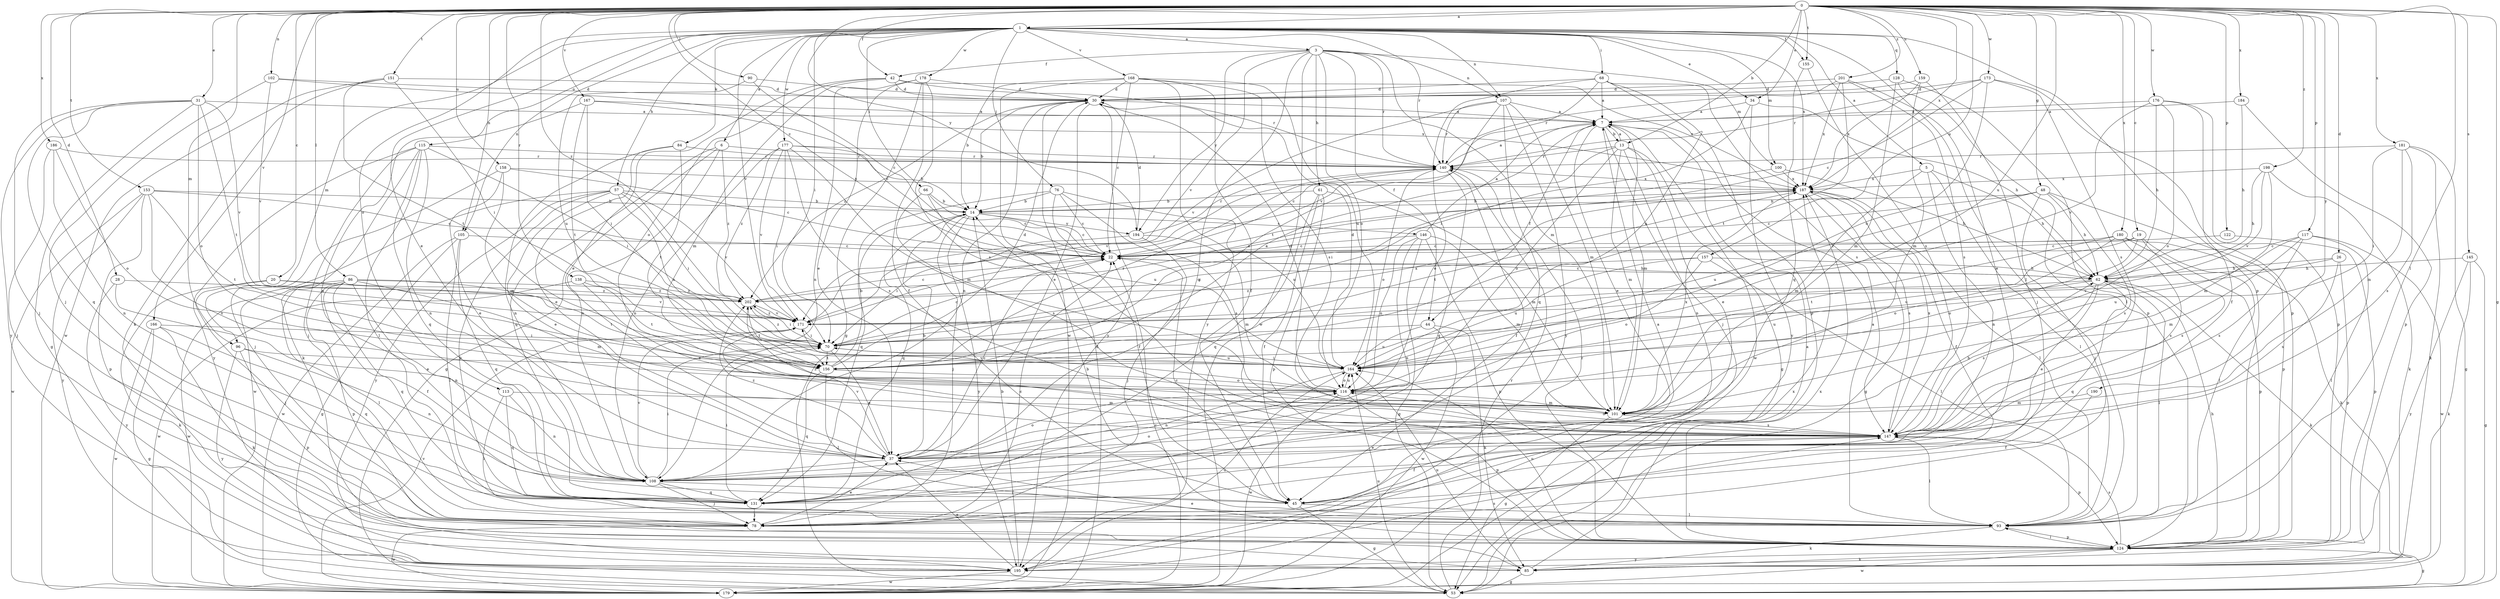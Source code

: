 strict digraph  {
0;
1;
3;
5;
6;
7;
13;
14;
19;
20;
22;
26;
28;
30;
31;
34;
37;
42;
44;
45;
48;
53;
57;
61;
62;
66;
68;
70;
76;
78;
84;
85;
86;
90;
93;
96;
100;
101;
102;
105;
107;
108;
113;
115;
116;
117;
122;
124;
128;
131;
138;
140;
145;
146;
147;
151;
153;
155;
156;
157;
158;
159;
164;
166;
167;
168;
171;
173;
176;
177;
178;
179;
180;
181;
184;
186;
187;
190;
194;
195;
198;
201;
202;
0 -> 1  [label=a];
0 -> 13  [label=b];
0 -> 19  [label=c];
0 -> 20  [label=c];
0 -> 22  [label=c];
0 -> 26  [label=d];
0 -> 28  [label=d];
0 -> 31  [label=e];
0 -> 34  [label=e];
0 -> 42  [label=f];
0 -> 48  [label=g];
0 -> 53  [label=g];
0 -> 86  [label=l];
0 -> 90  [label=l];
0 -> 93  [label=l];
0 -> 96  [label=m];
0 -> 102  [label=n];
0 -> 105  [label=n];
0 -> 117  [label=p];
0 -> 122  [label=p];
0 -> 138  [label=r];
0 -> 145  [label=s];
0 -> 151  [label=t];
0 -> 153  [label=t];
0 -> 155  [label=t];
0 -> 157  [label=u];
0 -> 158  [label=u];
0 -> 159  [label=u];
0 -> 164  [label=u];
0 -> 166  [label=v];
0 -> 167  [label=v];
0 -> 173  [label=w];
0 -> 176  [label=w];
0 -> 180  [label=x];
0 -> 181  [label=x];
0 -> 184  [label=x];
0 -> 186  [label=x];
0 -> 187  [label=x];
0 -> 190  [label=y];
0 -> 194  [label=y];
0 -> 198  [label=z];
0 -> 201  [label=z];
0 -> 202  [label=z];
1 -> 3  [label=a];
1 -> 5  [label=a];
1 -> 6  [label=a];
1 -> 34  [label=e];
1 -> 37  [label=e];
1 -> 57  [label=h];
1 -> 66  [label=i];
1 -> 68  [label=i];
1 -> 70  [label=i];
1 -> 76  [label=j];
1 -> 84  [label=k];
1 -> 93  [label=l];
1 -> 96  [label=m];
1 -> 100  [label=m];
1 -> 105  [label=n];
1 -> 107  [label=n];
1 -> 113  [label=o];
1 -> 115  [label=o];
1 -> 124  [label=p];
1 -> 128  [label=q];
1 -> 140  [label=r];
1 -> 155  [label=t];
1 -> 168  [label=v];
1 -> 171  [label=v];
1 -> 177  [label=w];
1 -> 178  [label=w];
1 -> 187  [label=x];
3 -> 42  [label=f];
3 -> 44  [label=f];
3 -> 61  [label=h];
3 -> 100  [label=m];
3 -> 101  [label=m];
3 -> 107  [label=n];
3 -> 116  [label=o];
3 -> 131  [label=q];
3 -> 140  [label=r];
3 -> 171  [label=v];
3 -> 179  [label=w];
3 -> 194  [label=y];
5 -> 62  [label=h];
5 -> 93  [label=l];
5 -> 101  [label=m];
5 -> 108  [label=n];
5 -> 187  [label=x];
6 -> 53  [label=g];
6 -> 108  [label=n];
6 -> 131  [label=q];
6 -> 140  [label=r];
6 -> 202  [label=z];
7 -> 13  [label=b];
7 -> 37  [label=e];
7 -> 44  [label=f];
7 -> 78  [label=j];
7 -> 101  [label=m];
7 -> 179  [label=w];
13 -> 7  [label=a];
13 -> 22  [label=c];
13 -> 37  [label=e];
13 -> 53  [label=g];
13 -> 101  [label=m];
13 -> 108  [label=n];
13 -> 116  [label=o];
13 -> 140  [label=r];
14 -> 22  [label=c];
14 -> 78  [label=j];
14 -> 131  [label=q];
14 -> 146  [label=s];
14 -> 194  [label=y];
14 -> 195  [label=y];
19 -> 22  [label=c];
19 -> 93  [label=l];
19 -> 116  [label=o];
19 -> 147  [label=s];
19 -> 164  [label=u];
20 -> 78  [label=j];
20 -> 85  [label=k];
20 -> 171  [label=v];
20 -> 202  [label=z];
22 -> 62  [label=h];
26 -> 62  [label=h];
26 -> 124  [label=p];
26 -> 147  [label=s];
26 -> 171  [label=v];
28 -> 37  [label=e];
28 -> 195  [label=y];
28 -> 202  [label=z];
30 -> 7  [label=a];
30 -> 14  [label=b];
30 -> 37  [label=e];
30 -> 108  [label=n];
30 -> 195  [label=y];
30 -> 202  [label=z];
31 -> 7  [label=a];
31 -> 53  [label=g];
31 -> 78  [label=j];
31 -> 116  [label=o];
31 -> 131  [label=q];
31 -> 156  [label=t];
31 -> 171  [label=v];
31 -> 195  [label=y];
34 -> 7  [label=a];
34 -> 62  [label=h];
34 -> 70  [label=i];
34 -> 195  [label=y];
37 -> 14  [label=b];
37 -> 22  [label=c];
37 -> 108  [label=n];
37 -> 116  [label=o];
37 -> 171  [label=v];
37 -> 202  [label=z];
42 -> 30  [label=d];
42 -> 37  [label=e];
42 -> 101  [label=m];
42 -> 116  [label=o];
42 -> 140  [label=r];
42 -> 187  [label=x];
44 -> 70  [label=i];
44 -> 85  [label=k];
44 -> 164  [label=u];
44 -> 179  [label=w];
45 -> 22  [label=c];
45 -> 53  [label=g];
45 -> 93  [label=l];
48 -> 14  [label=b];
48 -> 22  [label=c];
48 -> 62  [label=h];
48 -> 78  [label=j];
48 -> 124  [label=p];
48 -> 147  [label=s];
48 -> 164  [label=u];
53 -> 140  [label=r];
53 -> 164  [label=u];
53 -> 187  [label=x];
57 -> 14  [label=b];
57 -> 37  [label=e];
57 -> 70  [label=i];
57 -> 93  [label=l];
57 -> 164  [label=u];
57 -> 171  [label=v];
57 -> 179  [label=w];
57 -> 195  [label=y];
61 -> 14  [label=b];
61 -> 45  [label=f];
61 -> 101  [label=m];
61 -> 124  [label=p];
61 -> 131  [label=q];
62 -> 22  [label=c];
62 -> 37  [label=e];
62 -> 85  [label=k];
62 -> 93  [label=l];
62 -> 131  [label=q];
62 -> 147  [label=s];
62 -> 164  [label=u];
62 -> 202  [label=z];
66 -> 14  [label=b];
66 -> 22  [label=c];
66 -> 147  [label=s];
66 -> 164  [label=u];
68 -> 7  [label=a];
68 -> 30  [label=d];
68 -> 37  [label=e];
68 -> 124  [label=p];
68 -> 147  [label=s];
68 -> 164  [label=u];
68 -> 171  [label=v];
70 -> 22  [label=c];
70 -> 37  [label=e];
70 -> 156  [label=t];
70 -> 164  [label=u];
70 -> 187  [label=x];
70 -> 202  [label=z];
76 -> 14  [label=b];
76 -> 22  [label=c];
76 -> 45  [label=f];
76 -> 131  [label=q];
76 -> 147  [label=s];
76 -> 164  [label=u];
78 -> 7  [label=a];
78 -> 22  [label=c];
78 -> 37  [label=e];
78 -> 179  [label=w];
84 -> 37  [label=e];
84 -> 108  [label=n];
84 -> 140  [label=r];
84 -> 156  [label=t];
85 -> 7  [label=a];
85 -> 53  [label=g];
85 -> 164  [label=u];
86 -> 45  [label=f];
86 -> 93  [label=l];
86 -> 101  [label=m];
86 -> 108  [label=n];
86 -> 124  [label=p];
86 -> 131  [label=q];
86 -> 156  [label=t];
86 -> 179  [label=w];
86 -> 202  [label=z];
90 -> 22  [label=c];
90 -> 30  [label=d];
90 -> 164  [label=u];
93 -> 7  [label=a];
93 -> 14  [label=b];
93 -> 85  [label=k];
93 -> 124  [label=p];
96 -> 108  [label=n];
96 -> 124  [label=p];
96 -> 164  [label=u];
96 -> 195  [label=y];
100 -> 62  [label=h];
100 -> 70  [label=i];
100 -> 187  [label=x];
101 -> 53  [label=g];
101 -> 147  [label=s];
101 -> 187  [label=x];
102 -> 30  [label=d];
102 -> 78  [label=j];
102 -> 171  [label=v];
102 -> 187  [label=x];
105 -> 22  [label=c];
105 -> 53  [label=g];
105 -> 93  [label=l];
105 -> 131  [label=q];
105 -> 179  [label=w];
107 -> 7  [label=a];
107 -> 101  [label=m];
107 -> 131  [label=q];
107 -> 140  [label=r];
107 -> 156  [label=t];
107 -> 171  [label=v];
107 -> 195  [label=y];
108 -> 45  [label=f];
108 -> 70  [label=i];
108 -> 78  [label=j];
108 -> 116  [label=o];
108 -> 131  [label=q];
108 -> 171  [label=v];
113 -> 93  [label=l];
113 -> 101  [label=m];
113 -> 108  [label=n];
113 -> 131  [label=q];
115 -> 70  [label=i];
115 -> 78  [label=j];
115 -> 85  [label=k];
115 -> 93  [label=l];
115 -> 108  [label=n];
115 -> 131  [label=q];
115 -> 140  [label=r];
115 -> 195  [label=y];
116 -> 30  [label=d];
116 -> 101  [label=m];
116 -> 124  [label=p];
116 -> 164  [label=u];
116 -> 171  [label=v];
116 -> 179  [label=w];
117 -> 22  [label=c];
117 -> 93  [label=l];
117 -> 101  [label=m];
117 -> 147  [label=s];
117 -> 164  [label=u];
117 -> 179  [label=w];
122 -> 22  [label=c];
122 -> 124  [label=p];
124 -> 37  [label=e];
124 -> 53  [label=g];
124 -> 62  [label=h];
124 -> 85  [label=k];
124 -> 93  [label=l];
124 -> 140  [label=r];
124 -> 147  [label=s];
124 -> 164  [label=u];
124 -> 179  [label=w];
124 -> 195  [label=y];
128 -> 30  [label=d];
128 -> 93  [label=l];
128 -> 101  [label=m];
128 -> 124  [label=p];
131 -> 70  [label=i];
131 -> 78  [label=j];
138 -> 147  [label=s];
138 -> 156  [label=t];
138 -> 179  [label=w];
138 -> 202  [label=z];
140 -> 7  [label=a];
140 -> 45  [label=f];
140 -> 116  [label=o];
140 -> 131  [label=q];
140 -> 171  [label=v];
140 -> 187  [label=x];
145 -> 53  [label=g];
145 -> 62  [label=h];
145 -> 85  [label=k];
145 -> 195  [label=y];
146 -> 7  [label=a];
146 -> 22  [label=c];
146 -> 53  [label=g];
146 -> 101  [label=m];
146 -> 108  [label=n];
146 -> 116  [label=o];
146 -> 124  [label=p];
147 -> 37  [label=e];
147 -> 45  [label=f];
147 -> 62  [label=h];
147 -> 93  [label=l];
147 -> 116  [label=o];
147 -> 124  [label=p];
147 -> 187  [label=x];
147 -> 202  [label=z];
151 -> 30  [label=d];
151 -> 70  [label=i];
151 -> 85  [label=k];
151 -> 156  [label=t];
151 -> 179  [label=w];
153 -> 14  [label=b];
153 -> 22  [label=c];
153 -> 124  [label=p];
153 -> 147  [label=s];
153 -> 156  [label=t];
153 -> 179  [label=w];
153 -> 195  [label=y];
155 -> 131  [label=q];
155 -> 147  [label=s];
156 -> 7  [label=a];
156 -> 14  [label=b];
156 -> 30  [label=d];
156 -> 93  [label=l];
156 -> 116  [label=o];
156 -> 131  [label=q];
156 -> 140  [label=r];
157 -> 62  [label=h];
157 -> 93  [label=l];
157 -> 116  [label=o];
157 -> 164  [label=u];
157 -> 202  [label=z];
158 -> 22  [label=c];
158 -> 37  [label=e];
158 -> 78  [label=j];
158 -> 101  [label=m];
158 -> 187  [label=x];
159 -> 30  [label=d];
159 -> 78  [label=j];
159 -> 101  [label=m];
159 -> 187  [label=x];
164 -> 30  [label=d];
164 -> 70  [label=i];
164 -> 108  [label=n];
164 -> 116  [label=o];
166 -> 53  [label=g];
166 -> 70  [label=i];
166 -> 85  [label=k];
166 -> 131  [label=q];
166 -> 179  [label=w];
167 -> 7  [label=a];
167 -> 22  [label=c];
167 -> 70  [label=i];
167 -> 108  [label=n];
167 -> 156  [label=t];
168 -> 14  [label=b];
168 -> 22  [label=c];
168 -> 30  [label=d];
168 -> 45  [label=f];
168 -> 147  [label=s];
168 -> 164  [label=u];
168 -> 179  [label=w];
168 -> 195  [label=y];
171 -> 70  [label=i];
171 -> 202  [label=z];
173 -> 22  [label=c];
173 -> 30  [label=d];
173 -> 124  [label=p];
173 -> 140  [label=r];
173 -> 147  [label=s];
173 -> 164  [label=u];
176 -> 7  [label=a];
176 -> 45  [label=f];
176 -> 62  [label=h];
176 -> 116  [label=o];
176 -> 124  [label=p];
176 -> 171  [label=v];
177 -> 14  [label=b];
177 -> 70  [label=i];
177 -> 101  [label=m];
177 -> 108  [label=n];
177 -> 140  [label=r];
177 -> 147  [label=s];
177 -> 171  [label=v];
177 -> 202  [label=z];
178 -> 30  [label=d];
178 -> 37  [label=e];
178 -> 45  [label=f];
178 -> 53  [label=g];
178 -> 108  [label=n];
178 -> 147  [label=s];
179 -> 22  [label=c];
179 -> 30  [label=d];
179 -> 171  [label=v];
179 -> 187  [label=x];
180 -> 22  [label=c];
180 -> 85  [label=k];
180 -> 116  [label=o];
180 -> 124  [label=p];
180 -> 147  [label=s];
180 -> 156  [label=t];
181 -> 53  [label=g];
181 -> 70  [label=i];
181 -> 85  [label=k];
181 -> 101  [label=m];
181 -> 140  [label=r];
181 -> 147  [label=s];
184 -> 7  [label=a];
184 -> 62  [label=h];
184 -> 124  [label=p];
186 -> 78  [label=j];
186 -> 108  [label=n];
186 -> 116  [label=o];
186 -> 140  [label=r];
187 -> 14  [label=b];
187 -> 45  [label=f];
187 -> 53  [label=g];
187 -> 93  [label=l];
187 -> 147  [label=s];
187 -> 156  [label=t];
187 -> 202  [label=z];
190 -> 45  [label=f];
190 -> 101  [label=m];
194 -> 30  [label=d];
194 -> 70  [label=i];
194 -> 78  [label=j];
194 -> 101  [label=m];
194 -> 140  [label=r];
195 -> 14  [label=b];
195 -> 37  [label=e];
195 -> 147  [label=s];
195 -> 164  [label=u];
195 -> 179  [label=w];
198 -> 62  [label=h];
198 -> 85  [label=k];
198 -> 101  [label=m];
198 -> 171  [label=v];
198 -> 187  [label=x];
201 -> 30  [label=d];
201 -> 37  [label=e];
201 -> 140  [label=r];
201 -> 147  [label=s];
201 -> 156  [label=t];
201 -> 187  [label=x];
202 -> 22  [label=c];
202 -> 70  [label=i];
202 -> 156  [label=t];
202 -> 171  [label=v];
}
